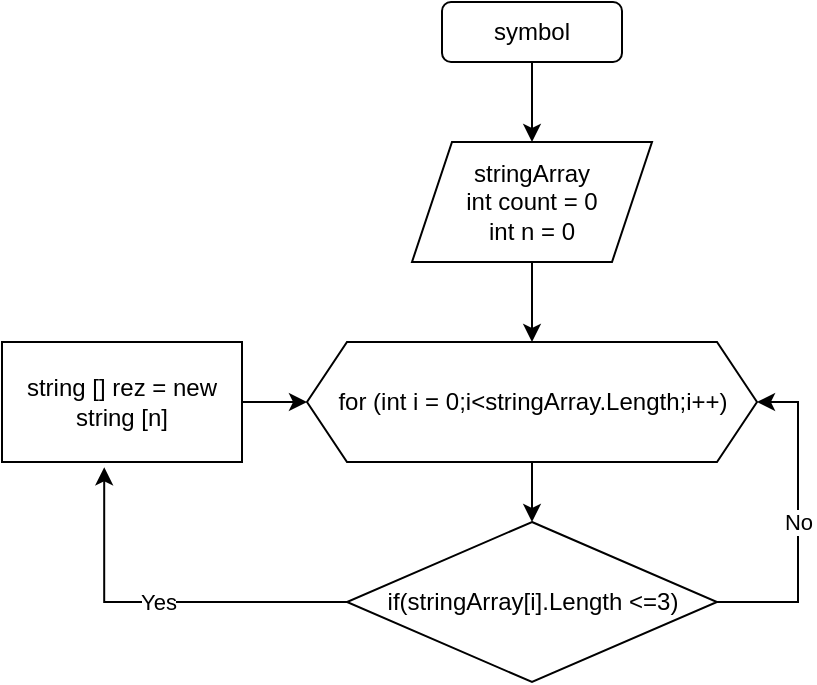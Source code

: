<mxfile version="20.8.16" type="device"><diagram name="Страница 1" id="YNu7lPYExaAUOJVHgUEg"><mxGraphModel dx="1934" dy="461" grid="1" gridSize="10" guides="1" tooltips="1" connect="1" arrows="1" fold="1" page="1" pageScale="1" pageWidth="1200" pageHeight="1600" math="0" shadow="0"><root><mxCell id="0"/><mxCell id="1" parent="0"/><mxCell id="XWojd1PA8my278QS1ehX-2" style="edgeStyle=orthogonalEdgeStyle;rounded=0;orthogonalLoop=1;jettySize=auto;html=1;" edge="1" parent="1" source="XWojd1PA8my278QS1ehX-1"><mxGeometry relative="1" as="geometry"><mxPoint x="95" y="150" as="targetPoint"/></mxGeometry></mxCell><mxCell id="XWojd1PA8my278QS1ehX-1" value="symbol" style="rounded=1;whiteSpace=wrap;html=1;" vertex="1" parent="1"><mxGeometry x="50" y="80" width="90" height="30" as="geometry"/></mxCell><mxCell id="XWojd1PA8my278QS1ehX-4" style="edgeStyle=orthogonalEdgeStyle;rounded=0;orthogonalLoop=1;jettySize=auto;html=1;" edge="1" parent="1" source="XWojd1PA8my278QS1ehX-3"><mxGeometry relative="1" as="geometry"><mxPoint x="95" y="250" as="targetPoint"/></mxGeometry></mxCell><mxCell id="XWojd1PA8my278QS1ehX-3" value="stringArray&lt;br&gt;int count = 0&lt;br&gt;int n = 0" style="shape=parallelogram;perimeter=parallelogramPerimeter;whiteSpace=wrap;html=1;fixedSize=1;" vertex="1" parent="1"><mxGeometry x="35" y="150" width="120" height="60" as="geometry"/></mxCell><mxCell id="XWojd1PA8my278QS1ehX-7" style="edgeStyle=orthogonalEdgeStyle;rounded=0;orthogonalLoop=1;jettySize=auto;html=1;entryX=0.5;entryY=0;entryDx=0;entryDy=0;" edge="1" parent="1" source="XWojd1PA8my278QS1ehX-5" target="XWojd1PA8my278QS1ehX-6"><mxGeometry relative="1" as="geometry"/></mxCell><mxCell id="XWojd1PA8my278QS1ehX-5" value="for (int i = 0;i&amp;lt;stringArray.Length;i++)" style="shape=hexagon;perimeter=hexagonPerimeter2;whiteSpace=wrap;html=1;fixedSize=1;" vertex="1" parent="1"><mxGeometry x="-17.5" y="250" width="225" height="60" as="geometry"/></mxCell><mxCell id="XWojd1PA8my278QS1ehX-9" value="Yes" style="edgeStyle=orthogonalEdgeStyle;rounded=0;orthogonalLoop=1;jettySize=auto;html=1;entryX=0.426;entryY=1.044;entryDx=0;entryDy=0;entryPerimeter=0;" edge="1" parent="1" source="XWojd1PA8my278QS1ehX-6" target="XWojd1PA8my278QS1ehX-8"><mxGeometry relative="1" as="geometry"/></mxCell><mxCell id="XWojd1PA8my278QS1ehX-11" value="No" style="edgeStyle=orthogonalEdgeStyle;rounded=0;orthogonalLoop=1;jettySize=auto;html=1;entryX=1;entryY=0.5;entryDx=0;entryDy=0;" edge="1" parent="1" source="XWojd1PA8my278QS1ehX-6" target="XWojd1PA8my278QS1ehX-5"><mxGeometry relative="1" as="geometry"><Array as="points"><mxPoint x="228" y="380"/><mxPoint x="228" y="280"/></Array></mxGeometry></mxCell><mxCell id="XWojd1PA8my278QS1ehX-6" value="if(stringArray[i].Length &amp;lt;=3)" style="rhombus;whiteSpace=wrap;html=1;" vertex="1" parent="1"><mxGeometry x="2.5" y="340" width="185" height="80" as="geometry"/></mxCell><mxCell id="XWojd1PA8my278QS1ehX-10" style="edgeStyle=orthogonalEdgeStyle;rounded=0;orthogonalLoop=1;jettySize=auto;html=1;entryX=0;entryY=0.5;entryDx=0;entryDy=0;" edge="1" parent="1" source="XWojd1PA8my278QS1ehX-8" target="XWojd1PA8my278QS1ehX-5"><mxGeometry relative="1" as="geometry"/></mxCell><mxCell id="XWojd1PA8my278QS1ehX-8" value="string [] rez = new string [n]" style="rounded=0;whiteSpace=wrap;html=1;" vertex="1" parent="1"><mxGeometry x="-170" y="250" width="120" height="60" as="geometry"/></mxCell></root></mxGraphModel></diagram></mxfile>